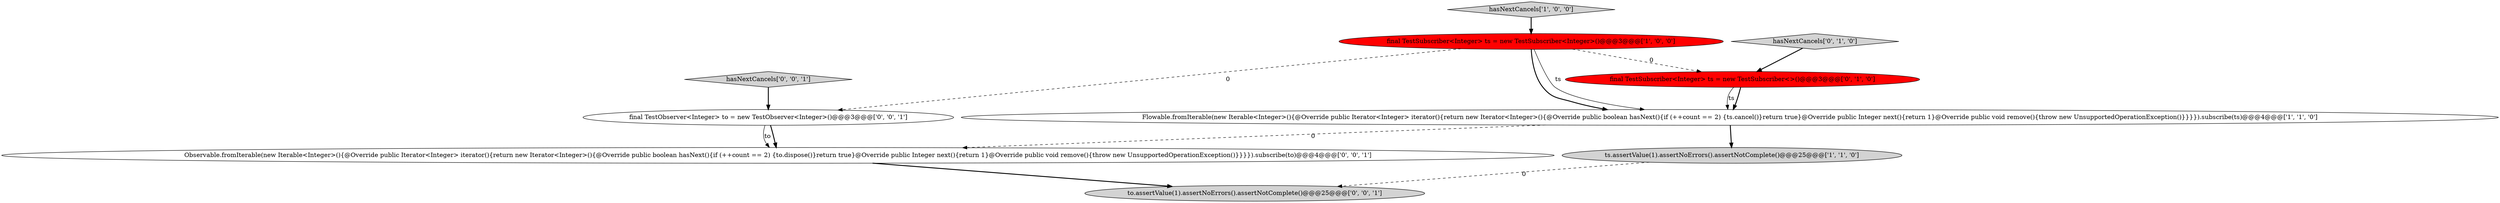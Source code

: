 digraph {
3 [style = filled, label = "hasNextCancels['1', '0', '0']", fillcolor = lightgray, shape = diamond image = "AAA0AAABBB1BBB"];
4 [style = filled, label = "final TestSubscriber<Integer> ts = new TestSubscriber<>()@@@3@@@['0', '1', '0']", fillcolor = red, shape = ellipse image = "AAA1AAABBB2BBB"];
7 [style = filled, label = "Observable.fromIterable(new Iterable<Integer>(){@Override public Iterator<Integer> iterator(){return new Iterator<Integer>(){@Override public boolean hasNext(){if (++count == 2) {to.dispose()}return true}@Override public Integer next(){return 1}@Override public void remove(){throw new UnsupportedOperationException()}}}}).subscribe(to)@@@4@@@['0', '0', '1']", fillcolor = white, shape = ellipse image = "AAA0AAABBB3BBB"];
6 [style = filled, label = "hasNextCancels['0', '0', '1']", fillcolor = lightgray, shape = diamond image = "AAA0AAABBB3BBB"];
9 [style = filled, label = "to.assertValue(1).assertNoErrors().assertNotComplete()@@@25@@@['0', '0', '1']", fillcolor = lightgray, shape = ellipse image = "AAA0AAABBB3BBB"];
2 [style = filled, label = "final TestSubscriber<Integer> ts = new TestSubscriber<Integer>()@@@3@@@['1', '0', '0']", fillcolor = red, shape = ellipse image = "AAA1AAABBB1BBB"];
8 [style = filled, label = "final TestObserver<Integer> to = new TestObserver<Integer>()@@@3@@@['0', '0', '1']", fillcolor = white, shape = ellipse image = "AAA0AAABBB3BBB"];
1 [style = filled, label = "Flowable.fromIterable(new Iterable<Integer>(){@Override public Iterator<Integer> iterator(){return new Iterator<Integer>(){@Override public boolean hasNext(){if (++count == 2) {ts.cancel()}return true}@Override public Integer next(){return 1}@Override public void remove(){throw new UnsupportedOperationException()}}}}).subscribe(ts)@@@4@@@['1', '1', '0']", fillcolor = white, shape = ellipse image = "AAA0AAABBB1BBB"];
5 [style = filled, label = "hasNextCancels['0', '1', '0']", fillcolor = lightgray, shape = diamond image = "AAA0AAABBB2BBB"];
0 [style = filled, label = "ts.assertValue(1).assertNoErrors().assertNotComplete()@@@25@@@['1', '1', '0']", fillcolor = lightgray, shape = ellipse image = "AAA0AAABBB1BBB"];
8->7 [style = bold, label=""];
7->9 [style = bold, label=""];
6->8 [style = bold, label=""];
4->1 [style = bold, label=""];
2->1 [style = solid, label="ts"];
1->0 [style = bold, label=""];
0->9 [style = dashed, label="0"];
1->7 [style = dashed, label="0"];
3->2 [style = bold, label=""];
2->8 [style = dashed, label="0"];
2->1 [style = bold, label=""];
4->1 [style = solid, label="ts"];
5->4 [style = bold, label=""];
8->7 [style = solid, label="to"];
2->4 [style = dashed, label="0"];
}
